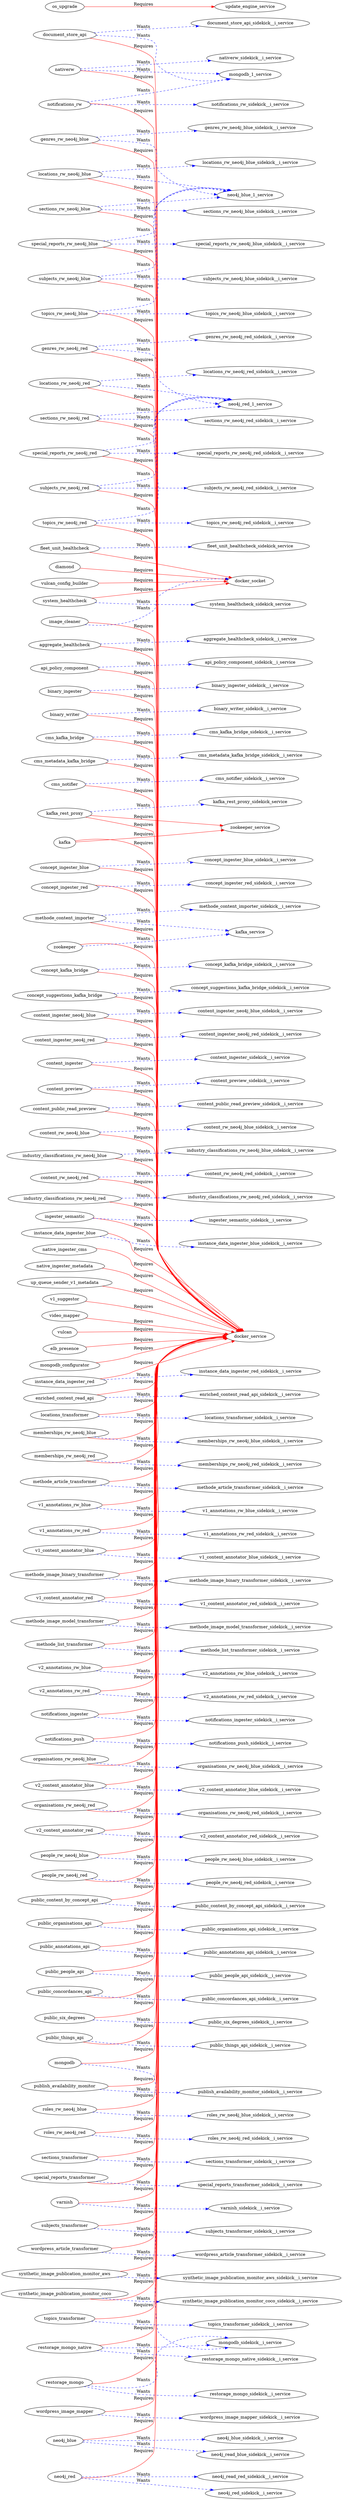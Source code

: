 digraph dependency_graph {
    rankdir=LR    aggregate_healthcheck -> docker_service [label="Requires", style="solid", color="Red"];
    aggregate_healthcheck -> aggregate_healthcheck_sidekick__i_service [label="Wants", style="dashed", color="Blue"];
    api_policy_component -> docker_service [label="Requires", style="solid", color="Red"];
    api_policy_component -> api_policy_component_sidekick__i_service [label="Wants", style="dashed", color="Blue"];
    binary_ingester -> docker_service [label="Requires", style="solid", color="Red"];
    binary_ingester -> binary_ingester_sidekick__i_service [label="Wants", style="dashed", color="Blue"];
    binary_writer -> docker_service [label="Requires", style="solid", color="Red"];
    binary_writer -> binary_writer_sidekick__i_service [label="Wants", style="dashed", color="Blue"];
    cms_kafka_bridge -> docker_service [label="Requires", style="solid", color="Red"];
    cms_kafka_bridge -> cms_kafka_bridge_sidekick__i_service [label="Wants", style="dashed", color="Blue"];
    cms_metadata_kafka_bridge -> docker_service [label="Requires", style="solid", color="Red"];
    cms_metadata_kafka_bridge -> cms_metadata_kafka_bridge_sidekick__i_service [label="Wants", style="dashed", color="Blue"];
    cms_notifier -> docker_service [label="Requires", style="solid", color="Red"];
    cms_notifier -> cms_notifier_sidekick__i_service [label="Wants", style="dashed", color="Blue"];
    concept_ingester_blue -> docker_service [label="Requires", style="solid", color="Red"];
    concept_ingester_blue -> concept_ingester_blue_sidekick__i_service [label="Wants", style="dashed", color="Blue"];
    concept_ingester_red -> docker_service [label="Requires", style="solid", color="Red"];
    concept_ingester_red -> concept_ingester_red_sidekick__i_service [label="Wants", style="dashed", color="Blue"];
    concept_kafka_bridge -> docker_service [label="Requires", style="solid", color="Red"];
    concept_kafka_bridge -> concept_kafka_bridge_sidekick__i_service [label="Wants", style="dashed", color="Blue"];
    concept_suggestions_kafka_bridge -> docker_service [label="Requires", style="solid", color="Red"];
    concept_suggestions_kafka_bridge -> concept_suggestions_kafka_bridge_sidekick__i_service [label="Wants", style="dashed", color="Blue"];
    content_ingester_neo4j_blue -> docker_service [label="Requires", style="solid", color="Red"];
    content_ingester_neo4j_blue -> content_ingester_neo4j_blue_sidekick__i_service [label="Wants", style="dashed", color="Blue"];
    content_ingester_neo4j_red -> docker_service [label="Requires", style="solid", color="Red"];
    content_ingester_neo4j_red -> content_ingester_neo4j_red_sidekick__i_service [label="Wants", style="dashed", color="Blue"];
    content_ingester -> docker_service [label="Requires", style="solid", color="Red"];
    content_ingester -> content_ingester_sidekick__i_service [label="Wants", style="dashed", color="Blue"];
    content_preview -> docker_service [label="Requires", style="solid", color="Red"];
    content_preview -> content_preview_sidekick__i_service [label="Wants", style="dashed", color="Blue"];
    content_public_read_preview -> docker_service [label="Requires", style="solid", color="Red"];
    content_public_read_preview -> content_public_read_preview_sidekick__i_service [label="Wants", style="dashed", color="Blue"];
    content_rw_neo4j_blue -> docker_service [label="Requires", style="solid", color="Red"];
    content_rw_neo4j_blue -> content_rw_neo4j_blue_sidekick__i_service [label="Wants", style="dashed", color="Blue"];
    content_rw_neo4j_red -> docker_service [label="Requires", style="solid", color="Red"];
    content_rw_neo4j_red -> content_rw_neo4j_red_sidekick__i_service [label="Wants", style="dashed", color="Blue"];
    diamond -> docker_socket [label="Requires", style="solid", color="Red"];
    document_store_api -> docker_service [label="Requires", style="solid", color="Red"];
    document_store_api -> mongodb_1_service [label="Wants", style="dashed", color="Blue"];
    document_store_api -> document_store_api_sidekick__i_service [label="Wants", style="dashed", color="Blue"];
    elb_presence -> docker_service [label="Requires", style="solid", color="Red"];
    enriched_content_read_api -> docker_service [label="Requires", style="solid", color="Red"];
    enriched_content_read_api -> enriched_content_read_api_sidekick__i_service [label="Wants", style="dashed", color="Blue"];
    fleet_unit_healthcheck -> docker_socket [label="Requires", style="solid", color="Red"];
    fleet_unit_healthcheck -> fleet_unit_healthcheck_sidekick_service [label="Wants", style="dashed", color="Blue"];
    genres_rw_neo4j_blue -> docker_service [label="Requires", style="solid", color="Red"];
    genres_rw_neo4j_blue -> neo4j_blue_1_service [label="Wants", style="dashed", color="Blue"];
    genres_rw_neo4j_blue -> genres_rw_neo4j_blue_sidekick__i_service [label="Wants", style="dashed", color="Blue"];
    genres_rw_neo4j_red -> docker_service [label="Requires", style="solid", color="Red"];
    genres_rw_neo4j_red -> neo4j_red_1_service [label="Wants", style="dashed", color="Blue"];
    genres_rw_neo4j_red -> genres_rw_neo4j_red_sidekick__i_service [label="Wants", style="dashed", color="Blue"];
    image_cleaner -> docker_service [label="Requires", style="solid", color="Red"];
    image_cleaner -> docker_socket [label="Wants", style="dashed", color="Blue"];
    industry_classifications_rw_neo4j_blue -> docker_service [label="Requires", style="solid", color="Red"];
    industry_classifications_rw_neo4j_blue -> industry_classifications_rw_neo4j_blue_sidekick__i_service [label="Wants", style="dashed", color="Blue"];
    industry_classifications_rw_neo4j_red -> docker_service [label="Requires", style="solid", color="Red"];
    industry_classifications_rw_neo4j_red -> industry_classifications_rw_neo4j_red_sidekick__i_service [label="Wants", style="dashed", color="Blue"];
    ingester_semantic -> docker_service [label="Requires", style="solid", color="Red"];
    ingester_semantic -> ingester_semantic_sidekick__i_service [label="Wants", style="dashed", color="Blue"];
    instance_data_ingester_blue -> docker_service [label="Requires", style="solid", color="Red"];
    instance_data_ingester_blue -> instance_data_ingester_blue_sidekick__i_service [label="Wants", style="dashed", color="Blue"];
    instance_data_ingester_red -> docker_service [label="Requires", style="solid", color="Red"];
    instance_data_ingester_red -> instance_data_ingester_red_sidekick__i_service [label="Wants", style="dashed", color="Blue"];
    kafka_rest_proxy -> docker_service [label="Requires", style="solid", color="Red"];
    kafka_rest_proxy -> zookeeper_service [label="Requires", style="solid", color="Red"];
    kafka_rest_proxy -> kafka_rest_proxy_sidekick_service [label="Wants", style="dashed", color="Blue"];
    kafka -> docker_service [label="Requires", style="solid", color="Red"];
    kafka -> zookeeper_service [label="Requires", style="solid", color="Red"];
    locations_rw_neo4j_blue -> docker_service [label="Requires", style="solid", color="Red"];
    locations_rw_neo4j_blue -> neo4j_blue_1_service [label="Wants", style="dashed", color="Blue"];
    locations_rw_neo4j_blue -> locations_rw_neo4j_blue_sidekick__i_service [label="Wants", style="dashed", color="Blue"];
    locations_rw_neo4j_red -> docker_service [label="Requires", style="solid", color="Red"];
    locations_rw_neo4j_red -> neo4j_red_1_service [label="Wants", style="dashed", color="Blue"];
    locations_rw_neo4j_red -> locations_rw_neo4j_red_sidekick__i_service [label="Wants", style="dashed", color="Blue"];
    locations_transformer -> docker_service [label="Requires", style="solid", color="Red"];
    locations_transformer -> locations_transformer_sidekick__i_service [label="Wants", style="dashed", color="Blue"];
    memberships_rw_neo4j_blue -> docker_service [label="Requires", style="solid", color="Red"];
    memberships_rw_neo4j_blue -> memberships_rw_neo4j_blue_sidekick__i_service [label="Wants", style="dashed", color="Blue"];
    memberships_rw_neo4j_red -> docker_service [label="Requires", style="solid", color="Red"];
    memberships_rw_neo4j_red -> memberships_rw_neo4j_red_sidekick__i_service [label="Wants", style="dashed", color="Blue"];
    methode_article_transformer -> docker_service [label="Requires", style="solid", color="Red"];
    methode_article_transformer -> methode_article_transformer_sidekick__i_service [label="Wants", style="dashed", color="Blue"];
    methode_content_importer -> docker_service [label="Requires", style="solid", color="Red"];
    methode_content_importer -> kafka_service [label="Wants", style="dashed", color="Blue"];
    methode_content_importer -> methode_content_importer_sidekick__i_service [label="Wants", style="dashed", color="Blue"];
    methode_image_binary_transformer -> docker_service [label="Requires", style="solid", color="Red"];
    methode_image_binary_transformer -> methode_image_binary_transformer_sidekick__i_service [label="Wants", style="dashed", color="Blue"];
    methode_image_model_transformer -> docker_service [label="Requires", style="solid", color="Red"];
    methode_image_model_transformer -> methode_image_model_transformer_sidekick__i_service [label="Wants", style="dashed", color="Blue"];
    methode_list_transformer -> docker_service [label="Requires", style="solid", color="Red"];
    methode_list_transformer -> methode_list_transformer_sidekick__i_service [label="Wants", style="dashed", color="Blue"];
    mongodb_configurator -> docker_service [label="Requires", style="solid", color="Red"];
    mongodb -> docker_service [label="Requires", style="solid", color="Red"];
    mongodb -> mongodb_sidekick__i_service [label="Wants", style="dashed", color="Blue"];
    native_ingester_cms -> docker_service [label="Requires", style="solid", color="Red"];
    native_ingester_metadata -> docker_service [label="Requires", style="solid", color="Red"];
    nativerw -> docker_service [label="Requires", style="solid", color="Red"];
    nativerw -> mongodb_1_service [label="Wants", style="dashed", color="Blue"];
    nativerw -> nativerw_sidekick__i_service [label="Wants", style="dashed", color="Blue"];
    neo4j_blue -> docker_service [label="Requires", style="solid", color="Red"];
    neo4j_blue -> neo4j_blue_sidekick__i_service [label="Wants", style="dashed", color="Blue"];
    neo4j_blue -> neo4j_read_blue_sidekick__i_service [label="Wants", style="dashed", color="Blue"];
    neo4j_red -> docker_service [label="Requires", style="solid", color="Red"];
    neo4j_red -> neo4j_red_sidekick__i_service [label="Wants", style="dashed", color="Blue"];
    neo4j_red -> neo4j_read_red_sidekick__i_service [label="Wants", style="dashed", color="Blue"];
    notifications_ingester -> docker_service [label="Requires", style="solid", color="Red"];
    notifications_ingester -> notifications_ingester_sidekick__i_service [label="Wants", style="dashed", color="Blue"];
    notifications_push -> docker_service [label="Requires", style="solid", color="Red"];
    notifications_push -> notifications_push_sidekick__i_service [label="Wants", style="dashed", color="Blue"];
    notifications_rw -> docker_service [label="Requires", style="solid", color="Red"];
    notifications_rw -> mongodb_1_service [label="Wants", style="dashed", color="Blue"];
    notifications_rw -> notifications_rw_sidekick__i_service [label="Wants", style="dashed", color="Blue"];
    organisations_rw_neo4j_blue -> docker_service [label="Requires", style="solid", color="Red"];
    organisations_rw_neo4j_blue -> organisations_rw_neo4j_blue_sidekick__i_service [label="Wants", style="dashed", color="Blue"];
    organisations_rw_neo4j_red -> docker_service [label="Requires", style="solid", color="Red"];
    organisations_rw_neo4j_red -> organisations_rw_neo4j_red_sidekick__i_service [label="Wants", style="dashed", color="Blue"];
    os_upgrade -> update_engine_service [label="Requires", style="solid", color="Red"];
    people_rw_neo4j_blue -> docker_service [label="Requires", style="solid", color="Red"];
    people_rw_neo4j_blue -> people_rw_neo4j_blue_sidekick__i_service [label="Wants", style="dashed", color="Blue"];
    people_rw_neo4j_red -> docker_service [label="Requires", style="solid", color="Red"];
    people_rw_neo4j_red -> people_rw_neo4j_red_sidekick__i_service [label="Wants", style="dashed", color="Blue"];
    public_annotations_api -> docker_service [label="Requires", style="solid", color="Red"];
    public_annotations_api -> public_annotations_api_sidekick__i_service [label="Wants", style="dashed", color="Blue"];
    public_concordances_api -> docker_service [label="Requires", style="solid", color="Red"];
    public_concordances_api -> public_concordances_api_sidekick__i_service [label="Wants", style="dashed", color="Blue"];
    public_content_by_concept_api -> docker_service [label="Requires", style="solid", color="Red"];
    public_content_by_concept_api -> public_content_by_concept_api_sidekick__i_service [label="Wants", style="dashed", color="Blue"];
    public_organisations_api -> docker_service [label="Requires", style="solid", color="Red"];
    public_organisations_api -> public_organisations_api_sidekick__i_service [label="Wants", style="dashed", color="Blue"];
    public_people_api -> docker_service [label="Requires", style="solid", color="Red"];
    public_people_api -> public_people_api_sidekick__i_service [label="Wants", style="dashed", color="Blue"];
    public_six_degrees -> docker_service [label="Requires", style="solid", color="Red"];
    public_six_degrees -> public_six_degrees_sidekick__i_service [label="Wants", style="dashed", color="Blue"];
    public_things_api -> docker_service [label="Requires", style="solid", color="Red"];
    public_things_api -> public_things_api_sidekick__i_service [label="Wants", style="dashed", color="Blue"];
    publish_availability_monitor -> docker_service [label="Requires", style="solid", color="Red"];
    publish_availability_monitor -> publish_availability_monitor_sidekick__i_service [label="Wants", style="dashed", color="Blue"];
    restorage_mongo_native -> docker_service [label="Requires", style="solid", color="Red"];
    restorage_mongo_native -> mongodb_sidekick__i_service [label="Wants", style="dashed", color="Blue"];
    restorage_mongo_native -> restorage_mongo_native_sidekick__i_service [label="Wants", style="dashed", color="Blue"];
    restorage_mongo -> docker_service [label="Requires", style="solid", color="Red"];
    restorage_mongo -> mongodb_sidekick__i_service [label="Wants", style="dashed", color="Blue"];
    restorage_mongo -> restorage_mongo_sidekick__i_service [label="Wants", style="dashed", color="Blue"];
    roles_rw_neo4j_blue -> docker_service [label="Requires", style="solid", color="Red"];
    roles_rw_neo4j_blue -> roles_rw_neo4j_blue_sidekick__i_service [label="Wants", style="dashed", color="Blue"];
    roles_rw_neo4j_red -> docker_service [label="Requires", style="solid", color="Red"];
    roles_rw_neo4j_red -> roles_rw_neo4j_red_sidekick__i_service [label="Wants", style="dashed", color="Blue"];
    sections_rw_neo4j_blue -> docker_service [label="Requires", style="solid", color="Red"];
    sections_rw_neo4j_blue -> neo4j_blue_1_service [label="Wants", style="dashed", color="Blue"];
    sections_rw_neo4j_blue -> sections_rw_neo4j_blue_sidekick__i_service [label="Wants", style="dashed", color="Blue"];
    sections_rw_neo4j_red -> docker_service [label="Requires", style="solid", color="Red"];
    sections_rw_neo4j_red -> neo4j_red_1_service [label="Wants", style="dashed", color="Blue"];
    sections_rw_neo4j_red -> sections_rw_neo4j_red_sidekick__i_service [label="Wants", style="dashed", color="Blue"];
    sections_transformer -> docker_service [label="Requires", style="solid", color="Red"];
    sections_transformer -> sections_transformer_sidekick__i_service [label="Wants", style="dashed", color="Blue"];
    special_reports_rw_neo4j_blue -> docker_service [label="Requires", style="solid", color="Red"];
    special_reports_rw_neo4j_blue -> neo4j_blue_1_service [label="Wants", style="dashed", color="Blue"];
    special_reports_rw_neo4j_blue -> special_reports_rw_neo4j_blue_sidekick__i_service [label="Wants", style="dashed", color="Blue"];
    special_reports_rw_neo4j_red -> docker_service [label="Requires", style="solid", color="Red"];
    special_reports_rw_neo4j_red -> neo4j_red_1_service [label="Wants", style="dashed", color="Blue"];
    special_reports_rw_neo4j_red -> special_reports_rw_neo4j_red_sidekick__i_service [label="Wants", style="dashed", color="Blue"];
    special_reports_transformer -> docker_service [label="Requires", style="solid", color="Red"];
    special_reports_transformer -> special_reports_transformer_sidekick__i_service [label="Wants", style="dashed", color="Blue"];
    subjects_rw_neo4j_blue -> docker_service [label="Requires", style="solid", color="Red"];
    subjects_rw_neo4j_blue -> neo4j_blue_1_service [label="Wants", style="dashed", color="Blue"];
    subjects_rw_neo4j_blue -> subjects_rw_neo4j_blue_sidekick__i_service [label="Wants", style="dashed", color="Blue"];
    subjects_rw_neo4j_red -> docker_service [label="Requires", style="solid", color="Red"];
    subjects_rw_neo4j_red -> neo4j_red_1_service [label="Wants", style="dashed", color="Blue"];
    subjects_rw_neo4j_red -> subjects_rw_neo4j_red_sidekick__i_service [label="Wants", style="dashed", color="Blue"];
    subjects_transformer -> docker_service [label="Requires", style="solid", color="Red"];
    subjects_transformer -> subjects_transformer_sidekick__i_service [label="Wants", style="dashed", color="Blue"];
    synthetic_image_publication_monitor_aws -> docker_service [label="Requires", style="solid", color="Red"];
    synthetic_image_publication_monitor_aws -> synthetic_image_publication_monitor_aws_sidekick__i_service [label="Wants", style="dashed", color="Blue"];
    synthetic_image_publication_monitor_coco -> docker_service [label="Requires", style="solid", color="Red"];
    synthetic_image_publication_monitor_coco -> synthetic_image_publication_monitor_coco_sidekick__i_service [label="Wants", style="dashed", color="Blue"];
    system_healthcheck -> docker_socket [label="Requires", style="solid", color="Red"];
    system_healthcheck -> system_healthcheck_sidekick_service [label="Wants", style="dashed", color="Blue"];
    topics_rw_neo4j_blue -> docker_service [label="Requires", style="solid", color="Red"];
    topics_rw_neo4j_blue -> neo4j_blue_1_service [label="Wants", style="dashed", color="Blue"];
    topics_rw_neo4j_blue -> topics_rw_neo4j_blue_sidekick__i_service [label="Wants", style="dashed", color="Blue"];
    topics_rw_neo4j_red -> docker_service [label="Requires", style="solid", color="Red"];
    topics_rw_neo4j_red -> neo4j_red_1_service [label="Wants", style="dashed", color="Blue"];
    topics_rw_neo4j_red -> topics_rw_neo4j_red_sidekick__i_service [label="Wants", style="dashed", color="Blue"];
    topics_transformer -> docker_service [label="Requires", style="solid", color="Red"];
    topics_transformer -> topics_transformer_sidekick__i_service [label="Wants", style="dashed", color="Blue"];
    up_queue_sender_v1_metadata -> docker_service [label="Requires", style="solid", color="Red"];
    v1_annotations_rw_blue -> docker_service [label="Requires", style="solid", color="Red"];
    v1_annotations_rw_blue -> v1_annotations_rw_blue_sidekick__i_service [label="Wants", style="dashed", color="Blue"];
    v1_annotations_rw_red -> docker_service [label="Requires", style="solid", color="Red"];
    v1_annotations_rw_red -> v1_annotations_rw_red_sidekick__i_service [label="Wants", style="dashed", color="Blue"];
    v1_content_annotator_blue -> docker_service [label="Requires", style="solid", color="Red"];
    v1_content_annotator_blue -> v1_content_annotator_blue_sidekick__i_service [label="Wants", style="dashed", color="Blue"];
    v1_content_annotator_red -> docker_service [label="Requires", style="solid", color="Red"];
    v1_content_annotator_red -> v1_content_annotator_red_sidekick__i_service [label="Wants", style="dashed", color="Blue"];
    v1_suggestor -> docker_service [label="Requires", style="solid", color="Red"];
    v2_annotations_rw_blue -> docker_service [label="Requires", style="solid", color="Red"];
    v2_annotations_rw_blue -> v2_annotations_rw_blue_sidekick__i_service [label="Wants", style="dashed", color="Blue"];
    v2_annotations_rw_red -> docker_service [label="Requires", style="solid", color="Red"];
    v2_annotations_rw_red -> v2_annotations_rw_red_sidekick__i_service [label="Wants", style="dashed", color="Blue"];
    v2_content_annotator_blue -> docker_service [label="Requires", style="solid", color="Red"];
    v2_content_annotator_blue -> v2_content_annotator_blue_sidekick__i_service [label="Wants", style="dashed", color="Blue"];
    v2_content_annotator_red -> docker_service [label="Requires", style="solid", color="Red"];
    v2_content_annotator_red -> v2_content_annotator_red_sidekick__i_service [label="Wants", style="dashed", color="Blue"];
    varnish -> docker_service [label="Requires", style="solid", color="Red"];
    varnish -> varnish_sidekick__i_service [label="Wants", style="dashed", color="Blue"];
    video_mapper -> docker_service [label="Requires", style="solid", color="Red"];
    vulcan_config_builder -> docker_socket [label="Requires", style="solid", color="Red"];
    vulcan -> docker_service [label="Requires", style="solid", color="Red"];
    wordpress_article_transformer -> docker_service [label="Requires", style="solid", color="Red"];
    wordpress_article_transformer -> wordpress_article_transformer_sidekick__i_service [label="Wants", style="dashed", color="Blue"];
    wordpress_image_mapper -> docker_service [label="Requires", style="solid", color="Red"];
    wordpress_image_mapper -> wordpress_image_mapper_sidekick__i_service [label="Wants", style="dashed", color="Blue"];
    zookeeper -> docker_service [label="Requires", style="solid", color="Red"];
    zookeeper -> kafka_service [label="Wants", style="dashed", color="Blue"];
}